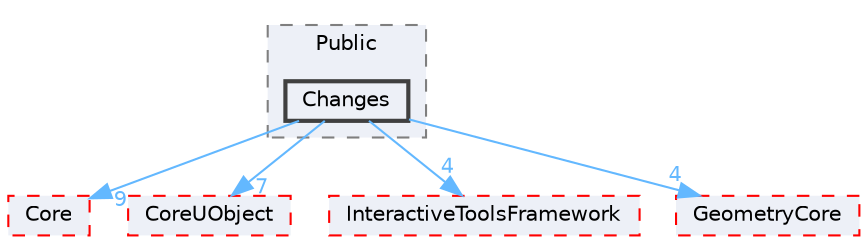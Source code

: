 digraph "Changes"
{
 // INTERACTIVE_SVG=YES
 // LATEX_PDF_SIZE
  bgcolor="transparent";
  edge [fontname=Helvetica,fontsize=10,labelfontname=Helvetica,labelfontsize=10];
  node [fontname=Helvetica,fontsize=10,shape=box,height=0.2,width=0.4];
  compound=true
  subgraph clusterdir_79ecce438bb565a38083fb063183c5a2 {
    graph [ bgcolor="#edf0f7", pencolor="grey50", label="Public", fontname=Helvetica,fontsize=10 style="filled,dashed", URL="dir_79ecce438bb565a38083fb063183c5a2.html",tooltip=""]
  dir_e9917f2f8fd220ca18339d086f106a4a [label="Changes", fillcolor="#edf0f7", color="grey25", style="filled,bold", URL="dir_e9917f2f8fd220ca18339d086f106a4a.html",tooltip=""];
  }
  dir_0e6cddcc9caa1238c7f3774224afaa45 [label="Core", fillcolor="#edf0f7", color="red", style="filled,dashed", URL="dir_0e6cddcc9caa1238c7f3774224afaa45.html",tooltip=""];
  dir_4c499e5e32e2b4479ad7e552df73eeae [label="CoreUObject", fillcolor="#edf0f7", color="red", style="filled,dashed", URL="dir_4c499e5e32e2b4479ad7e552df73eeae.html",tooltip=""];
  dir_633ab565fb94068fd37272d8f8ea3297 [label="InteractiveToolsFramework", fillcolor="#edf0f7", color="red", style="filled,dashed", URL="dir_633ab565fb94068fd37272d8f8ea3297.html",tooltip=""];
  dir_800a28389bfec662d4af96c9be02c9b8 [label="GeometryCore", fillcolor="#edf0f7", color="red", style="filled,dashed", URL="dir_800a28389bfec662d4af96c9be02c9b8.html",tooltip=""];
  dir_e9917f2f8fd220ca18339d086f106a4a->dir_0e6cddcc9caa1238c7f3774224afaa45 [headlabel="9", labeldistance=1.5 headhref="dir_000124_000266.html" href="dir_000124_000266.html" color="steelblue1" fontcolor="steelblue1"];
  dir_e9917f2f8fd220ca18339d086f106a4a->dir_4c499e5e32e2b4479ad7e552df73eeae [headlabel="7", labeldistance=1.5 headhref="dir_000124_000268.html" href="dir_000124_000268.html" color="steelblue1" fontcolor="steelblue1"];
  dir_e9917f2f8fd220ca18339d086f106a4a->dir_633ab565fb94068fd37272d8f8ea3297 [headlabel="4", labeldistance=1.5 headhref="dir_000124_000504.html" href="dir_000124_000504.html" color="steelblue1" fontcolor="steelblue1"];
  dir_e9917f2f8fd220ca18339d086f106a4a->dir_800a28389bfec662d4af96c9be02c9b8 [headlabel="4", labeldistance=1.5 headhref="dir_000124_000439.html" href="dir_000124_000439.html" color="steelblue1" fontcolor="steelblue1"];
}
